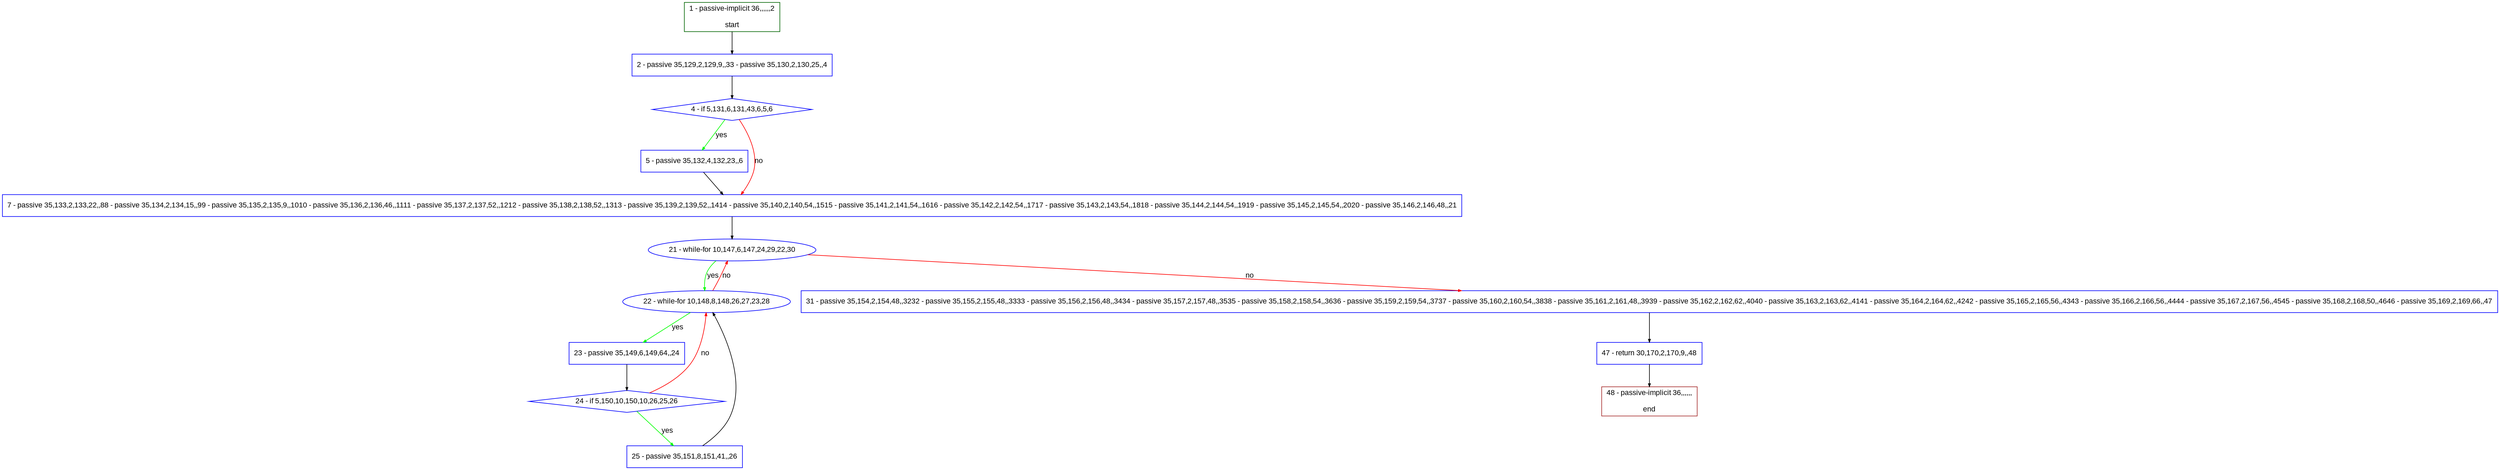 digraph "" {
  graph [pack="true", label="", fontsize="12", packmode="clust", fontname="Arial", fillcolor="#FFFFCC", bgcolor="white", style="rounded,filled", compound="true"];
  node [node_initialized="no", label="", color="grey", fontsize="12", fillcolor="white", fontname="Arial", style="filled", shape="rectangle", compound="true", fixedsize="false"];
  edge [fontcolor="black", arrowhead="normal", arrowtail="none", arrowsize="0.5", ltail="", label="", color="black", fontsize="12", lhead="", fontname="Arial", dir="forward", compound="true"];
  __N1 [label="2 - passive 35,129,2,129,9,,33 - passive 35,130,2,130,25,,4", color="#0000ff", fillcolor="#ffffff", style="filled", shape="box"];
  __N2 [label="1 - passive-implicit 36,,,,,,2\n\nstart", color="#006400", fillcolor="#ffffff", style="filled", shape="box"];
  __N3 [label="4 - if 5,131,6,131,43,6,5,6", color="#0000ff", fillcolor="#ffffff", style="filled", shape="diamond"];
  __N4 [label="5 - passive 35,132,4,132,23,,6", color="#0000ff", fillcolor="#ffffff", style="filled", shape="box"];
  __N5 [label="7 - passive 35,133,2,133,22,,88 - passive 35,134,2,134,15,,99 - passive 35,135,2,135,9,,1010 - passive 35,136,2,136,46,,1111 - passive 35,137,2,137,52,,1212 - passive 35,138,2,138,52,,1313 - passive 35,139,2,139,52,,1414 - passive 35,140,2,140,54,,1515 - passive 35,141,2,141,54,,1616 - passive 35,142,2,142,54,,1717 - passive 35,143,2,143,54,,1818 - passive 35,144,2,144,54,,1919 - passive 35,145,2,145,54,,2020 - passive 35,146,2,146,48,,21", color="#0000ff", fillcolor="#ffffff", style="filled", shape="box"];
  __N6 [label="21 - while-for 10,147,6,147,24,29,22,30", color="#0000ff", fillcolor="#ffffff", style="filled", shape="oval"];
  __N7 [label="22 - while-for 10,148,8,148,26,27,23,28", color="#0000ff", fillcolor="#ffffff", style="filled", shape="oval"];
  __N8 [label="31 - passive 35,154,2,154,48,,3232 - passive 35,155,2,155,48,,3333 - passive 35,156,2,156,48,,3434 - passive 35,157,2,157,48,,3535 - passive 35,158,2,158,54,,3636 - passive 35,159,2,159,54,,3737 - passive 35,160,2,160,54,,3838 - passive 35,161,2,161,48,,3939 - passive 35,162,2,162,62,,4040 - passive 35,163,2,163,62,,4141 - passive 35,164,2,164,62,,4242 - passive 35,165,2,165,56,,4343 - passive 35,166,2,166,56,,4444 - passive 35,167,2,167,56,,4545 - passive 35,168,2,168,50,,4646 - passive 35,169,2,169,66,,47", color="#0000ff", fillcolor="#ffffff", style="filled", shape="box"];
  __N9 [label="23 - passive 35,149,6,149,64,,24", color="#0000ff", fillcolor="#ffffff", style="filled", shape="box"];
  __N10 [label="24 - if 5,150,10,150,10,26,25,26", color="#0000ff", fillcolor="#ffffff", style="filled", shape="diamond"];
  __N11 [label="25 - passive 35,151,8,151,41,,26", color="#0000ff", fillcolor="#ffffff", style="filled", shape="box"];
  __N12 [label="47 - return 30,170,2,170,9,,48", color="#0000ff", fillcolor="#ffffff", style="filled", shape="box"];
  __N13 [label="48 - passive-implicit 36,,,,,,\n\nend", color="#a52a2a", fillcolor="#ffffff", style="filled", shape="box"];
  __N2 -> __N1 [arrowhead="normal", arrowtail="none", color="#000000", label="", dir="forward"];
  __N1 -> __N3 [arrowhead="normal", arrowtail="none", color="#000000", label="", dir="forward"];
  __N3 -> __N4 [arrowhead="normal", arrowtail="none", color="#00ff00", label="yes", dir="forward"];
  __N3 -> __N5 [arrowhead="normal", arrowtail="none", color="#ff0000", label="no", dir="forward"];
  __N4 -> __N5 [arrowhead="normal", arrowtail="none", color="#000000", label="", dir="forward"];
  __N5 -> __N6 [arrowhead="normal", arrowtail="none", color="#000000", label="", dir="forward"];
  __N6 -> __N7 [arrowhead="normal", arrowtail="none", color="#00ff00", label="yes", dir="forward"];
  __N7 -> __N6 [arrowhead="normal", arrowtail="none", color="#ff0000", label="no", dir="forward"];
  __N6 -> __N8 [arrowhead="normal", arrowtail="none", color="#ff0000", label="no", dir="forward"];
  __N7 -> __N9 [arrowhead="normal", arrowtail="none", color="#00ff00", label="yes", dir="forward"];
  __N9 -> __N10 [arrowhead="normal", arrowtail="none", color="#000000", label="", dir="forward"];
  __N10 -> __N7 [arrowhead="normal", arrowtail="none", color="#ff0000", label="no", dir="forward"];
  __N10 -> __N11 [arrowhead="normal", arrowtail="none", color="#00ff00", label="yes", dir="forward"];
  __N11 -> __N7 [arrowhead="normal", arrowtail="none", color="#000000", label="", dir="forward"];
  __N8 -> __N12 [arrowhead="normal", arrowtail="none", color="#000000", label="", dir="forward"];
  __N12 -> __N13 [arrowhead="normal", arrowtail="none", color="#000000", label="", dir="forward"];
}

